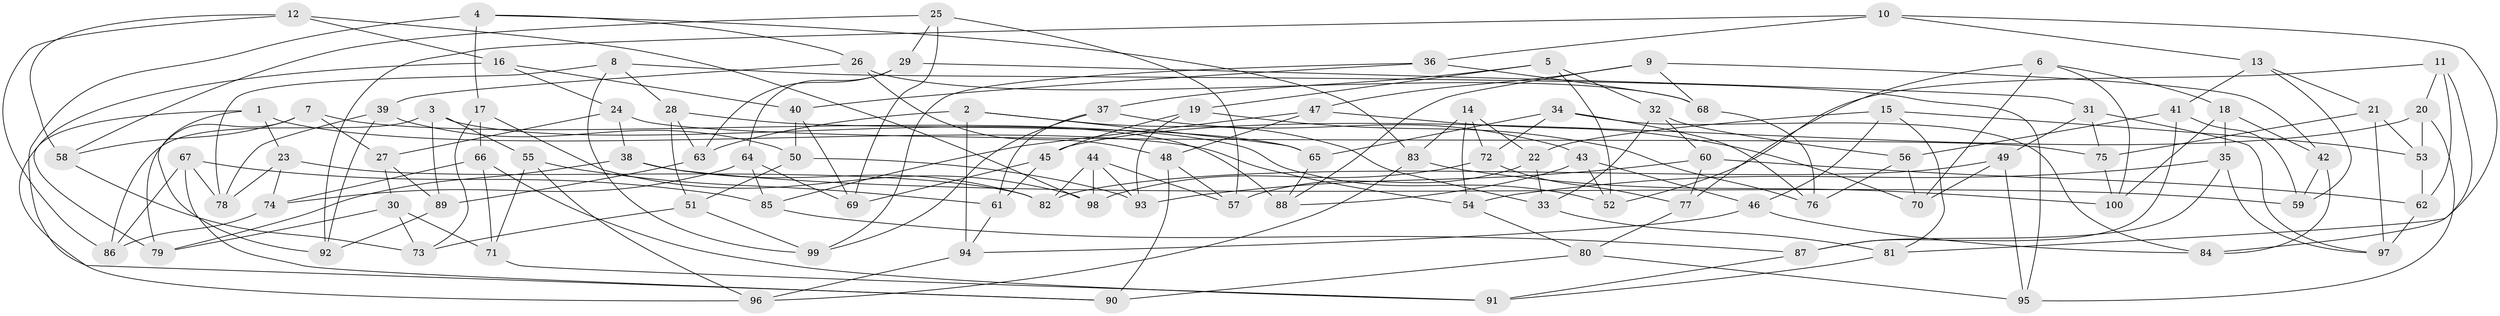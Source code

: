 // Generated by graph-tools (version 1.1) at 2025/39/02/21/25 10:39:01]
// undirected, 100 vertices, 200 edges
graph export_dot {
graph [start="1"]
  node [color=gray90,style=filled];
  1;
  2;
  3;
  4;
  5;
  6;
  7;
  8;
  9;
  10;
  11;
  12;
  13;
  14;
  15;
  16;
  17;
  18;
  19;
  20;
  21;
  22;
  23;
  24;
  25;
  26;
  27;
  28;
  29;
  30;
  31;
  32;
  33;
  34;
  35;
  36;
  37;
  38;
  39;
  40;
  41;
  42;
  43;
  44;
  45;
  46;
  47;
  48;
  49;
  50;
  51;
  52;
  53;
  54;
  55;
  56;
  57;
  58;
  59;
  60;
  61;
  62;
  63;
  64;
  65;
  66;
  67;
  68;
  69;
  70;
  71;
  72;
  73;
  74;
  75;
  76;
  77;
  78;
  79;
  80;
  81;
  82;
  83;
  84;
  85;
  86;
  87;
  88;
  89;
  90;
  91;
  92;
  93;
  94;
  95;
  96;
  97;
  98;
  99;
  100;
  1 -- 54;
  1 -- 92;
  1 -- 96;
  1 -- 23;
  2 -- 65;
  2 -- 94;
  2 -- 63;
  2 -- 33;
  3 -- 55;
  3 -- 86;
  3 -- 88;
  3 -- 89;
  4 -- 90;
  4 -- 17;
  4 -- 26;
  4 -- 83;
  5 -- 37;
  5 -- 19;
  5 -- 32;
  5 -- 52;
  6 -- 77;
  6 -- 100;
  6 -- 70;
  6 -- 18;
  7 -- 58;
  7 -- 52;
  7 -- 79;
  7 -- 27;
  8 -- 99;
  8 -- 95;
  8 -- 28;
  8 -- 78;
  9 -- 42;
  9 -- 88;
  9 -- 68;
  9 -- 47;
  10 -- 13;
  10 -- 81;
  10 -- 36;
  10 -- 92;
  11 -- 20;
  11 -- 62;
  11 -- 52;
  11 -- 84;
  12 -- 98;
  12 -- 86;
  12 -- 16;
  12 -- 58;
  13 -- 21;
  13 -- 59;
  13 -- 41;
  14 -- 54;
  14 -- 72;
  14 -- 22;
  14 -- 83;
  15 -- 46;
  15 -- 53;
  15 -- 22;
  15 -- 81;
  16 -- 79;
  16 -- 40;
  16 -- 24;
  17 -- 73;
  17 -- 66;
  17 -- 98;
  18 -- 42;
  18 -- 100;
  18 -- 35;
  19 -- 76;
  19 -- 45;
  19 -- 93;
  20 -- 95;
  20 -- 45;
  20 -- 53;
  21 -- 53;
  21 -- 75;
  21 -- 97;
  22 -- 33;
  22 -- 57;
  23 -- 78;
  23 -- 74;
  23 -- 82;
  24 -- 75;
  24 -- 38;
  24 -- 27;
  25 -- 57;
  25 -- 69;
  25 -- 29;
  25 -- 58;
  26 -- 48;
  26 -- 68;
  26 -- 39;
  27 -- 89;
  27 -- 30;
  28 -- 63;
  28 -- 51;
  28 -- 65;
  29 -- 31;
  29 -- 64;
  29 -- 63;
  30 -- 71;
  30 -- 79;
  30 -- 73;
  31 -- 97;
  31 -- 75;
  31 -- 49;
  32 -- 33;
  32 -- 56;
  32 -- 60;
  33 -- 81;
  34 -- 72;
  34 -- 76;
  34 -- 84;
  34 -- 65;
  35 -- 87;
  35 -- 97;
  35 -- 54;
  36 -- 40;
  36 -- 68;
  36 -- 99;
  37 -- 99;
  37 -- 61;
  37 -- 43;
  38 -- 82;
  38 -- 59;
  38 -- 79;
  39 -- 78;
  39 -- 50;
  39 -- 92;
  40 -- 50;
  40 -- 69;
  41 -- 56;
  41 -- 87;
  41 -- 59;
  42 -- 59;
  42 -- 84;
  43 -- 46;
  43 -- 52;
  43 -- 88;
  44 -- 93;
  44 -- 57;
  44 -- 82;
  44 -- 98;
  45 -- 61;
  45 -- 69;
  46 -- 94;
  46 -- 84;
  47 -- 85;
  47 -- 48;
  47 -- 70;
  48 -- 90;
  48 -- 57;
  49 -- 70;
  49 -- 82;
  49 -- 95;
  50 -- 93;
  50 -- 51;
  51 -- 99;
  51 -- 73;
  53 -- 62;
  54 -- 80;
  55 -- 61;
  55 -- 96;
  55 -- 71;
  56 -- 70;
  56 -- 76;
  58 -- 73;
  60 -- 77;
  60 -- 62;
  60 -- 93;
  61 -- 94;
  62 -- 97;
  63 -- 89;
  64 -- 74;
  64 -- 69;
  64 -- 85;
  65 -- 88;
  66 -- 74;
  66 -- 71;
  66 -- 91;
  67 -- 86;
  67 -- 85;
  67 -- 78;
  67 -- 90;
  68 -- 76;
  71 -- 91;
  72 -- 98;
  72 -- 77;
  74 -- 86;
  75 -- 100;
  77 -- 80;
  80 -- 95;
  80 -- 90;
  81 -- 91;
  83 -- 100;
  83 -- 96;
  85 -- 87;
  87 -- 91;
  89 -- 92;
  94 -- 96;
}
